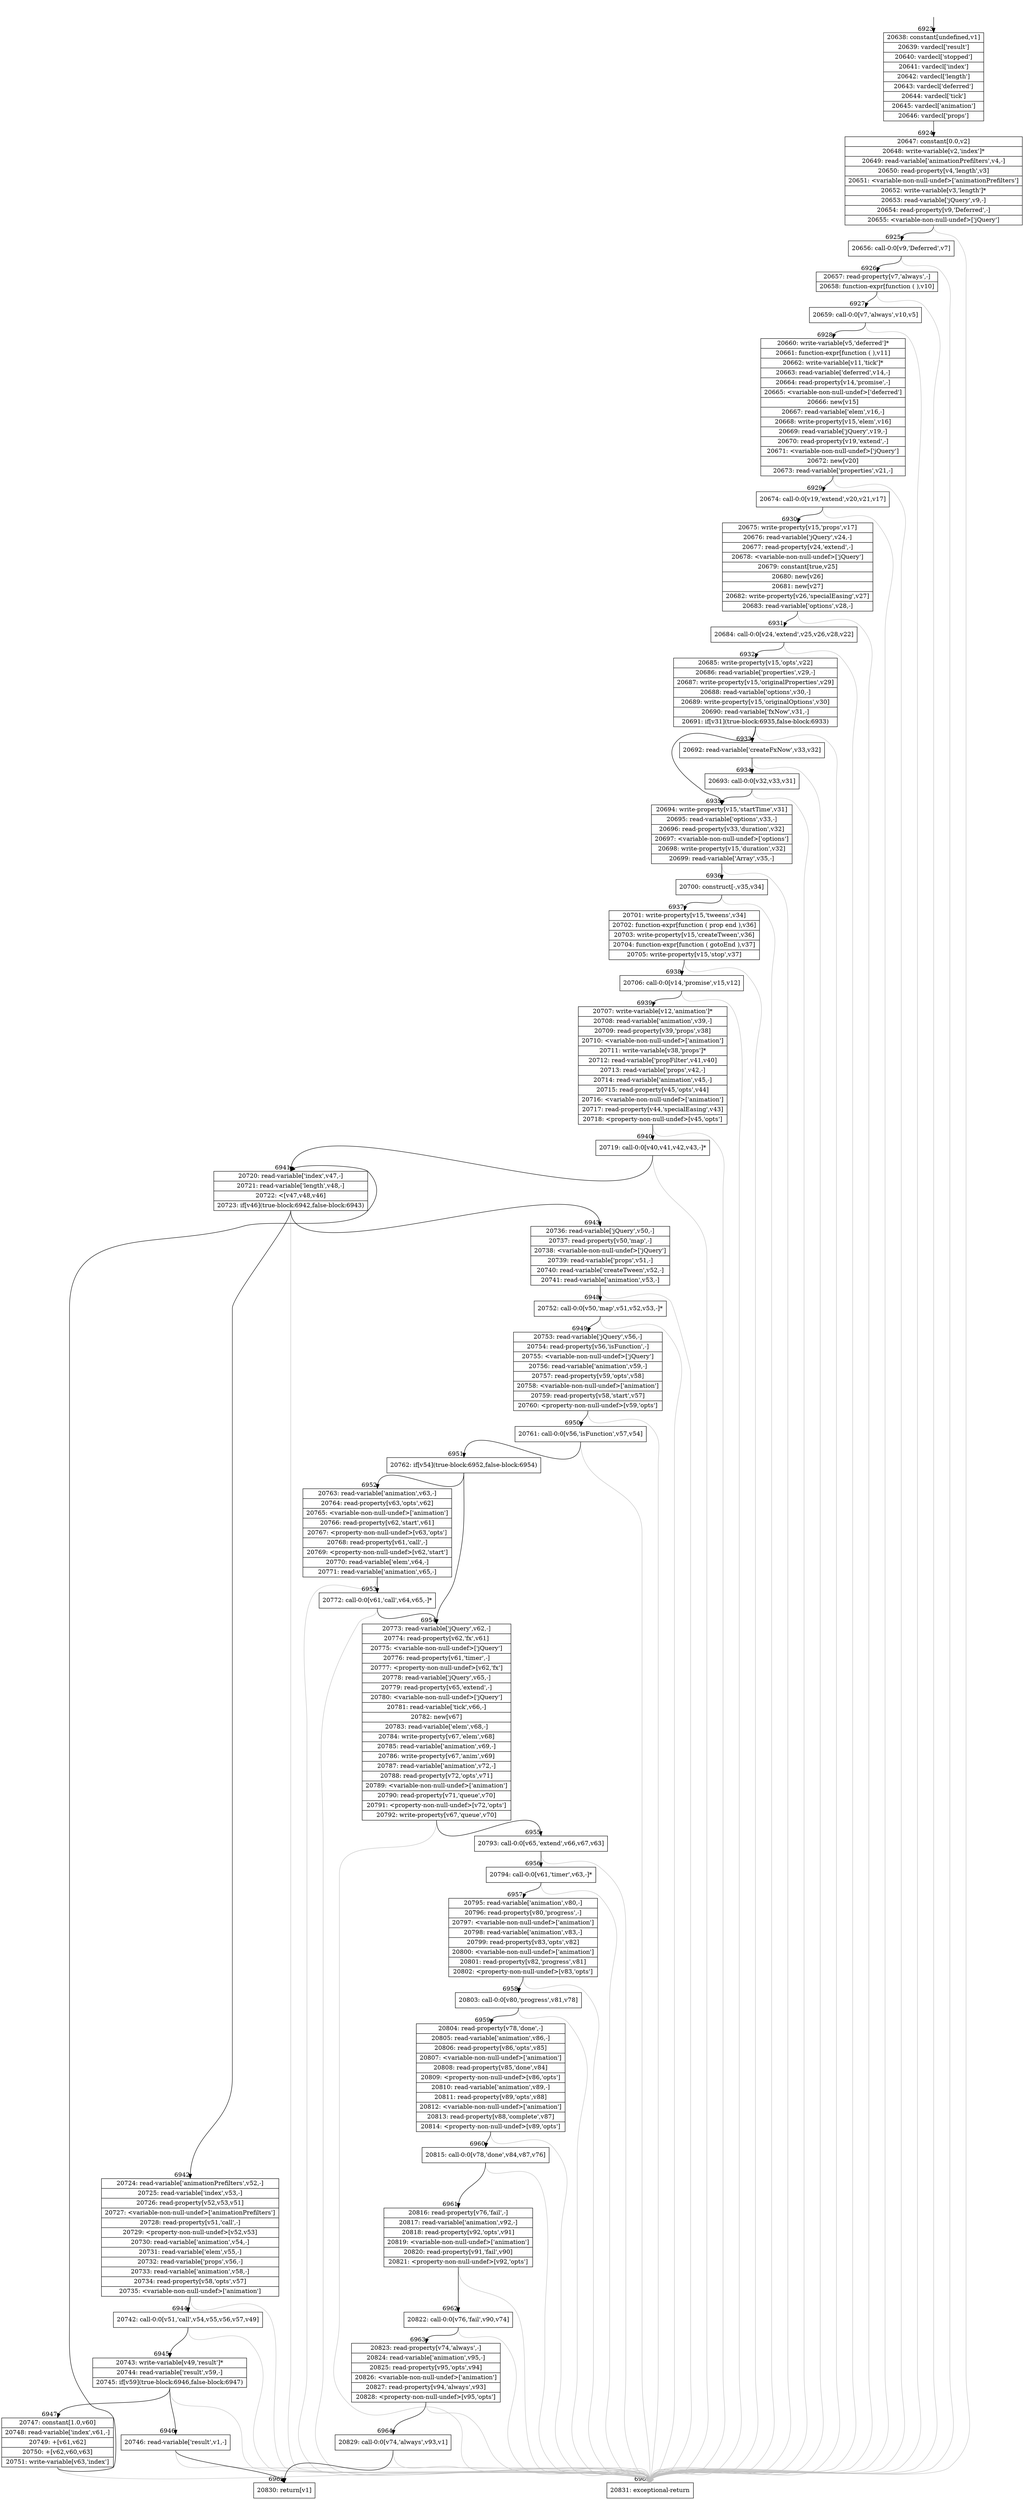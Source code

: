 digraph {
rankdir="TD"
BB_entry421[shape=none,label=""];
BB_entry421 -> BB6923 [tailport=s, headport=n, headlabel="    6923"]
BB6923 [shape=record label="{20638: constant[undefined,v1]|20639: vardecl['result']|20640: vardecl['stopped']|20641: vardecl['index']|20642: vardecl['length']|20643: vardecl['deferred']|20644: vardecl['tick']|20645: vardecl['animation']|20646: vardecl['props']}" ] 
BB6923 -> BB6924 [tailport=s, headport=n, headlabel="      6924"]
BB6924 [shape=record label="{20647: constant[0.0,v2]|20648: write-variable[v2,'index']*|20649: read-variable['animationPrefilters',v4,-]|20650: read-property[v4,'length',v3]|20651: \<variable-non-null-undef\>['animationPrefilters']|20652: write-variable[v3,'length']*|20653: read-variable['jQuery',v9,-]|20654: read-property[v9,'Deferred',-]|20655: \<variable-non-null-undef\>['jQuery']}" ] 
BB6924 -> BB6925 [tailport=s, headport=n, headlabel="      6925"]
BB6924 -> BB6966 [tailport=s, headport=n, color=gray, headlabel="      6966"]
BB6925 [shape=record label="{20656: call-0:0[v9,'Deferred',v7]}" ] 
BB6925 -> BB6926 [tailport=s, headport=n, headlabel="      6926"]
BB6925 -> BB6966 [tailport=s, headport=n, color=gray]
BB6926 [shape=record label="{20657: read-property[v7,'always',-]|20658: function-expr[function ( ),v10]}" ] 
BB6926 -> BB6927 [tailport=s, headport=n, headlabel="      6927"]
BB6926 -> BB6966 [tailport=s, headport=n, color=gray]
BB6927 [shape=record label="{20659: call-0:0[v7,'always',v10,v5]}" ] 
BB6927 -> BB6928 [tailport=s, headport=n, headlabel="      6928"]
BB6927 -> BB6966 [tailport=s, headport=n, color=gray]
BB6928 [shape=record label="{20660: write-variable[v5,'deferred']*|20661: function-expr[function ( ),v11]|20662: write-variable[v11,'tick']*|20663: read-variable['deferred',v14,-]|20664: read-property[v14,'promise',-]|20665: \<variable-non-null-undef\>['deferred']|20666: new[v15]|20667: read-variable['elem',v16,-]|20668: write-property[v15,'elem',v16]|20669: read-variable['jQuery',v19,-]|20670: read-property[v19,'extend',-]|20671: \<variable-non-null-undef\>['jQuery']|20672: new[v20]|20673: read-variable['properties',v21,-]}" ] 
BB6928 -> BB6929 [tailport=s, headport=n, headlabel="      6929"]
BB6928 -> BB6966 [tailport=s, headport=n, color=gray]
BB6929 [shape=record label="{20674: call-0:0[v19,'extend',v20,v21,v17]}" ] 
BB6929 -> BB6930 [tailport=s, headport=n, headlabel="      6930"]
BB6929 -> BB6966 [tailport=s, headport=n, color=gray]
BB6930 [shape=record label="{20675: write-property[v15,'props',v17]|20676: read-variable['jQuery',v24,-]|20677: read-property[v24,'extend',-]|20678: \<variable-non-null-undef\>['jQuery']|20679: constant[true,v25]|20680: new[v26]|20681: new[v27]|20682: write-property[v26,'specialEasing',v27]|20683: read-variable['options',v28,-]}" ] 
BB6930 -> BB6931 [tailport=s, headport=n, headlabel="      6931"]
BB6930 -> BB6966 [tailport=s, headport=n, color=gray]
BB6931 [shape=record label="{20684: call-0:0[v24,'extend',v25,v26,v28,v22]}" ] 
BB6931 -> BB6932 [tailport=s, headport=n, headlabel="      6932"]
BB6931 -> BB6966 [tailport=s, headport=n, color=gray]
BB6932 [shape=record label="{20685: write-property[v15,'opts',v22]|20686: read-variable['properties',v29,-]|20687: write-property[v15,'originalProperties',v29]|20688: read-variable['options',v30,-]|20689: write-property[v15,'originalOptions',v30]|20690: read-variable['fxNow',v31,-]|20691: if[v31](true-block:6935,false-block:6933)}" ] 
BB6932 -> BB6935 [tailport=s, headport=n, headlabel="      6935"]
BB6932 -> BB6933 [tailport=s, headport=n, headlabel="      6933"]
BB6932 -> BB6966 [tailport=s, headport=n, color=gray]
BB6933 [shape=record label="{20692: read-variable['createFxNow',v33,v32]}" ] 
BB6933 -> BB6934 [tailport=s, headport=n, headlabel="      6934"]
BB6933 -> BB6966 [tailport=s, headport=n, color=gray]
BB6934 [shape=record label="{20693: call-0:0[v32,v33,v31]}" ] 
BB6934 -> BB6935 [tailport=s, headport=n]
BB6934 -> BB6966 [tailport=s, headport=n, color=gray]
BB6935 [shape=record label="{20694: write-property[v15,'startTime',v31]|20695: read-variable['options',v33,-]|20696: read-property[v33,'duration',v32]|20697: \<variable-non-null-undef\>['options']|20698: write-property[v15,'duration',v32]|20699: read-variable['Array',v35,-]}" ] 
BB6935 -> BB6936 [tailport=s, headport=n, headlabel="      6936"]
BB6935 -> BB6966 [tailport=s, headport=n, color=gray]
BB6936 [shape=record label="{20700: construct[-,v35,v34]}" ] 
BB6936 -> BB6937 [tailport=s, headport=n, headlabel="      6937"]
BB6936 -> BB6966 [tailport=s, headport=n, color=gray]
BB6937 [shape=record label="{20701: write-property[v15,'tweens',v34]|20702: function-expr[function ( prop end ),v36]|20703: write-property[v15,'createTween',v36]|20704: function-expr[function ( gotoEnd ),v37]|20705: write-property[v15,'stop',v37]}" ] 
BB6937 -> BB6938 [tailport=s, headport=n, headlabel="      6938"]
BB6937 -> BB6966 [tailport=s, headport=n, color=gray]
BB6938 [shape=record label="{20706: call-0:0[v14,'promise',v15,v12]}" ] 
BB6938 -> BB6939 [tailport=s, headport=n, headlabel="      6939"]
BB6938 -> BB6966 [tailport=s, headport=n, color=gray]
BB6939 [shape=record label="{20707: write-variable[v12,'animation']*|20708: read-variable['animation',v39,-]|20709: read-property[v39,'props',v38]|20710: \<variable-non-null-undef\>['animation']|20711: write-variable[v38,'props']*|20712: read-variable['propFilter',v41,v40]|20713: read-variable['props',v42,-]|20714: read-variable['animation',v45,-]|20715: read-property[v45,'opts',v44]|20716: \<variable-non-null-undef\>['animation']|20717: read-property[v44,'specialEasing',v43]|20718: \<property-non-null-undef\>[v45,'opts']}" ] 
BB6939 -> BB6940 [tailport=s, headport=n, headlabel="      6940"]
BB6939 -> BB6966 [tailport=s, headport=n, color=gray]
BB6940 [shape=record label="{20719: call-0:0[v40,v41,v42,v43,-]*}" ] 
BB6940 -> BB6941 [tailport=s, headport=n, headlabel="      6941"]
BB6940 -> BB6966 [tailport=s, headport=n, color=gray]
BB6941 [shape=record label="{20720: read-variable['index',v47,-]|20721: read-variable['length',v48,-]|20722: \<[v47,v48,v46]|20723: if[v46](true-block:6942,false-block:6943)}" ] 
BB6941 -> BB6942 [tailport=s, headport=n, headlabel="      6942"]
BB6941 -> BB6943 [tailport=s, headport=n, headlabel="      6943"]
BB6941 -> BB6966 [tailport=s, headport=n, color=gray]
BB6942 [shape=record label="{20724: read-variable['animationPrefilters',v52,-]|20725: read-variable['index',v53,-]|20726: read-property[v52,v53,v51]|20727: \<variable-non-null-undef\>['animationPrefilters']|20728: read-property[v51,'call',-]|20729: \<property-non-null-undef\>[v52,v53]|20730: read-variable['animation',v54,-]|20731: read-variable['elem',v55,-]|20732: read-variable['props',v56,-]|20733: read-variable['animation',v58,-]|20734: read-property[v58,'opts',v57]|20735: \<variable-non-null-undef\>['animation']}" ] 
BB6942 -> BB6944 [tailport=s, headport=n, headlabel="      6944"]
BB6942 -> BB6966 [tailport=s, headport=n, color=gray]
BB6943 [shape=record label="{20736: read-variable['jQuery',v50,-]|20737: read-property[v50,'map',-]|20738: \<variable-non-null-undef\>['jQuery']|20739: read-variable['props',v51,-]|20740: read-variable['createTween',v52,-]|20741: read-variable['animation',v53,-]}" ] 
BB6943 -> BB6948 [tailport=s, headport=n, headlabel="      6948"]
BB6943 -> BB6966 [tailport=s, headport=n, color=gray]
BB6944 [shape=record label="{20742: call-0:0[v51,'call',v54,v55,v56,v57,v49]}" ] 
BB6944 -> BB6945 [tailport=s, headport=n, headlabel="      6945"]
BB6944 -> BB6966 [tailport=s, headport=n, color=gray]
BB6945 [shape=record label="{20743: write-variable[v49,'result']*|20744: read-variable['result',v59,-]|20745: if[v59](true-block:6946,false-block:6947)}" ] 
BB6945 -> BB6946 [tailport=s, headport=n, headlabel="      6946"]
BB6945 -> BB6947 [tailport=s, headport=n, headlabel="      6947"]
BB6945 -> BB6966 [tailport=s, headport=n, color=gray]
BB6946 [shape=record label="{20746: read-variable['result',v1,-]}" ] 
BB6946 -> BB6965 [tailport=s, headport=n, headlabel="      6965"]
BB6946 -> BB6966 [tailport=s, headport=n, color=gray]
BB6947 [shape=record label="{20747: constant[1.0,v60]|20748: read-variable['index',v61,-]|20749: +[v61,v62]|20750: +[v62,v60,v63]|20751: write-variable[v63,'index']}" ] 
BB6947 -> BB6941 [tailport=s, headport=n]
BB6947 -> BB6966 [tailport=s, headport=n, color=gray]
BB6948 [shape=record label="{20752: call-0:0[v50,'map',v51,v52,v53,-]*}" ] 
BB6948 -> BB6949 [tailport=s, headport=n, headlabel="      6949"]
BB6948 -> BB6966 [tailport=s, headport=n, color=gray]
BB6949 [shape=record label="{20753: read-variable['jQuery',v56,-]|20754: read-property[v56,'isFunction',-]|20755: \<variable-non-null-undef\>['jQuery']|20756: read-variable['animation',v59,-]|20757: read-property[v59,'opts',v58]|20758: \<variable-non-null-undef\>['animation']|20759: read-property[v58,'start',v57]|20760: \<property-non-null-undef\>[v59,'opts']}" ] 
BB6949 -> BB6950 [tailport=s, headport=n, headlabel="      6950"]
BB6949 -> BB6966 [tailport=s, headport=n, color=gray]
BB6950 [shape=record label="{20761: call-0:0[v56,'isFunction',v57,v54]}" ] 
BB6950 -> BB6951 [tailport=s, headport=n, headlabel="      6951"]
BB6950 -> BB6966 [tailport=s, headport=n, color=gray]
BB6951 [shape=record label="{20762: if[v54](true-block:6952,false-block:6954)}" ] 
BB6951 -> BB6952 [tailport=s, headport=n, headlabel="      6952"]
BB6951 -> BB6954 [tailport=s, headport=n, headlabel="      6954"]
BB6952 [shape=record label="{20763: read-variable['animation',v63,-]|20764: read-property[v63,'opts',v62]|20765: \<variable-non-null-undef\>['animation']|20766: read-property[v62,'start',v61]|20767: \<property-non-null-undef\>[v63,'opts']|20768: read-property[v61,'call',-]|20769: \<property-non-null-undef\>[v62,'start']|20770: read-variable['elem',v64,-]|20771: read-variable['animation',v65,-]}" ] 
BB6952 -> BB6953 [tailport=s, headport=n, headlabel="      6953"]
BB6952 -> BB6966 [tailport=s, headport=n, color=gray]
BB6953 [shape=record label="{20772: call-0:0[v61,'call',v64,v65,-]*}" ] 
BB6953 -> BB6954 [tailport=s, headport=n]
BB6953 -> BB6966 [tailport=s, headport=n, color=gray]
BB6954 [shape=record label="{20773: read-variable['jQuery',v62,-]|20774: read-property[v62,'fx',v61]|20775: \<variable-non-null-undef\>['jQuery']|20776: read-property[v61,'timer',-]|20777: \<property-non-null-undef\>[v62,'fx']|20778: read-variable['jQuery',v65,-]|20779: read-property[v65,'extend',-]|20780: \<variable-non-null-undef\>['jQuery']|20781: read-variable['tick',v66,-]|20782: new[v67]|20783: read-variable['elem',v68,-]|20784: write-property[v67,'elem',v68]|20785: read-variable['animation',v69,-]|20786: write-property[v67,'anim',v69]|20787: read-variable['animation',v72,-]|20788: read-property[v72,'opts',v71]|20789: \<variable-non-null-undef\>['animation']|20790: read-property[v71,'queue',v70]|20791: \<property-non-null-undef\>[v72,'opts']|20792: write-property[v67,'queue',v70]}" ] 
BB6954 -> BB6955 [tailport=s, headport=n, headlabel="      6955"]
BB6954 -> BB6966 [tailport=s, headport=n, color=gray]
BB6955 [shape=record label="{20793: call-0:0[v65,'extend',v66,v67,v63]}" ] 
BB6955 -> BB6956 [tailport=s, headport=n, headlabel="      6956"]
BB6955 -> BB6966 [tailport=s, headport=n, color=gray]
BB6956 [shape=record label="{20794: call-0:0[v61,'timer',v63,-]*}" ] 
BB6956 -> BB6957 [tailport=s, headport=n, headlabel="      6957"]
BB6956 -> BB6966 [tailport=s, headport=n, color=gray]
BB6957 [shape=record label="{20795: read-variable['animation',v80,-]|20796: read-property[v80,'progress',-]|20797: \<variable-non-null-undef\>['animation']|20798: read-variable['animation',v83,-]|20799: read-property[v83,'opts',v82]|20800: \<variable-non-null-undef\>['animation']|20801: read-property[v82,'progress',v81]|20802: \<property-non-null-undef\>[v83,'opts']}" ] 
BB6957 -> BB6958 [tailport=s, headport=n, headlabel="      6958"]
BB6957 -> BB6966 [tailport=s, headport=n, color=gray]
BB6958 [shape=record label="{20803: call-0:0[v80,'progress',v81,v78]}" ] 
BB6958 -> BB6959 [tailport=s, headport=n, headlabel="      6959"]
BB6958 -> BB6966 [tailport=s, headport=n, color=gray]
BB6959 [shape=record label="{20804: read-property[v78,'done',-]|20805: read-variable['animation',v86,-]|20806: read-property[v86,'opts',v85]|20807: \<variable-non-null-undef\>['animation']|20808: read-property[v85,'done',v84]|20809: \<property-non-null-undef\>[v86,'opts']|20810: read-variable['animation',v89,-]|20811: read-property[v89,'opts',v88]|20812: \<variable-non-null-undef\>['animation']|20813: read-property[v88,'complete',v87]|20814: \<property-non-null-undef\>[v89,'opts']}" ] 
BB6959 -> BB6960 [tailport=s, headport=n, headlabel="      6960"]
BB6959 -> BB6966 [tailport=s, headport=n, color=gray]
BB6960 [shape=record label="{20815: call-0:0[v78,'done',v84,v87,v76]}" ] 
BB6960 -> BB6961 [tailport=s, headport=n, headlabel="      6961"]
BB6960 -> BB6966 [tailport=s, headport=n, color=gray]
BB6961 [shape=record label="{20816: read-property[v76,'fail',-]|20817: read-variable['animation',v92,-]|20818: read-property[v92,'opts',v91]|20819: \<variable-non-null-undef\>['animation']|20820: read-property[v91,'fail',v90]|20821: \<property-non-null-undef\>[v92,'opts']}" ] 
BB6961 -> BB6962 [tailport=s, headport=n, headlabel="      6962"]
BB6961 -> BB6966 [tailport=s, headport=n, color=gray]
BB6962 [shape=record label="{20822: call-0:0[v76,'fail',v90,v74]}" ] 
BB6962 -> BB6963 [tailport=s, headport=n, headlabel="      6963"]
BB6962 -> BB6966 [tailport=s, headport=n, color=gray]
BB6963 [shape=record label="{20823: read-property[v74,'always',-]|20824: read-variable['animation',v95,-]|20825: read-property[v95,'opts',v94]|20826: \<variable-non-null-undef\>['animation']|20827: read-property[v94,'always',v93]|20828: \<property-non-null-undef\>[v95,'opts']}" ] 
BB6963 -> BB6964 [tailport=s, headport=n, headlabel="      6964"]
BB6963 -> BB6966 [tailport=s, headport=n, color=gray]
BB6964 [shape=record label="{20829: call-0:0[v74,'always',v93,v1]}" ] 
BB6964 -> BB6965 [tailport=s, headport=n]
BB6964 -> BB6966 [tailport=s, headport=n, color=gray]
BB6965 [shape=record label="{20830: return[v1]}" ] 
BB6966 [shape=record label="{20831: exceptional-return}" ] 
}
